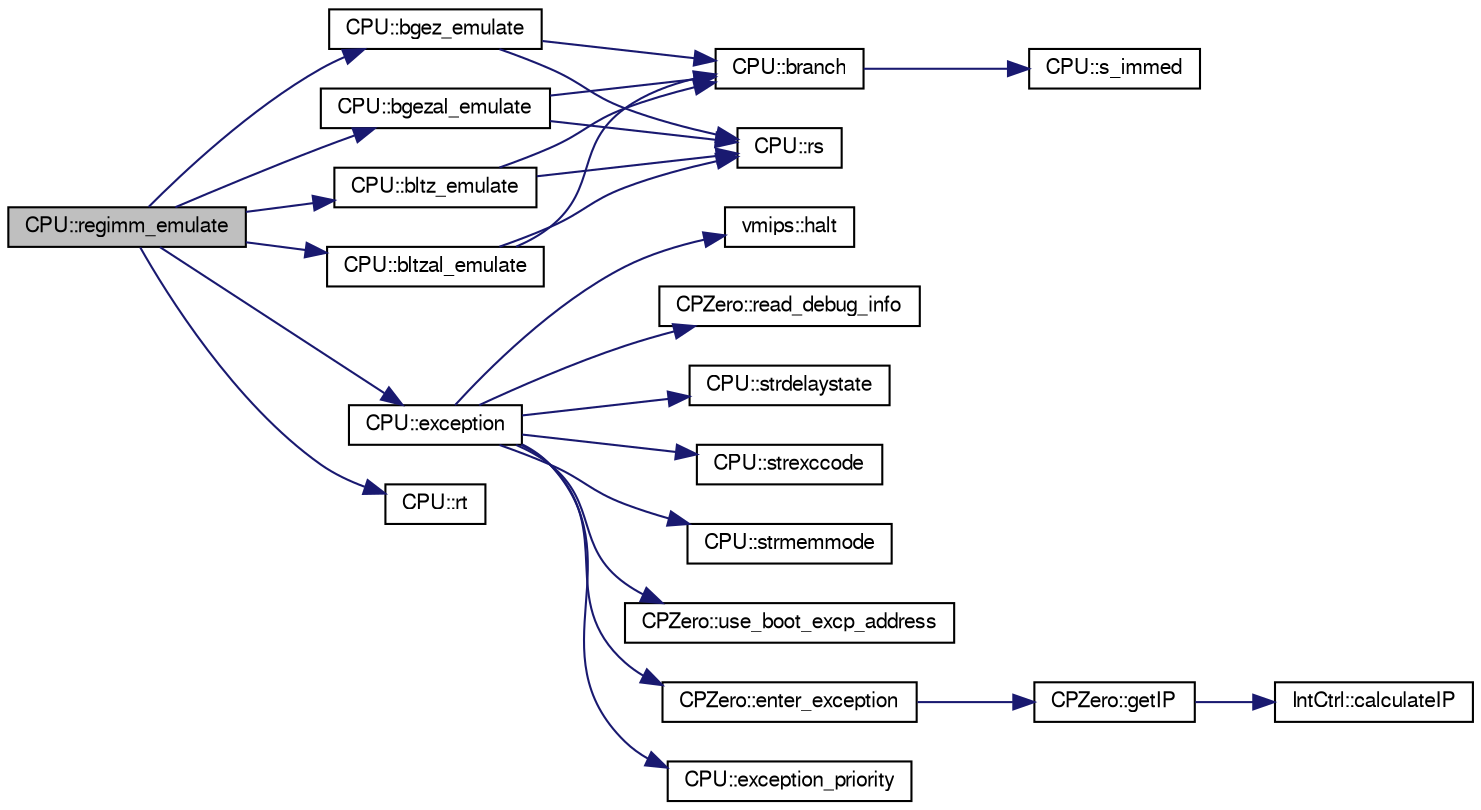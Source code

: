 digraph G
{
  edge [fontname="FreeSans",fontsize="10",labelfontname="FreeSans",labelfontsize="10"];
  node [fontname="FreeSans",fontsize="10",shape=record];
  rankdir=LR;
  Node1 [label="CPU::regimm_emulate",height=0.2,width=0.4,color="black", fillcolor="grey75", style="filled" fontcolor="black"];
  Node1 -> Node2 [color="midnightblue",fontsize="10",style="solid"];
  Node2 [label="CPU::bgez_emulate",height=0.2,width=0.4,color="black", fillcolor="white", style="filled",URL="$classCPU.html#a2a254799bd1e3545a1ec4d0cb65bb46e"];
  Node2 -> Node3 [color="midnightblue",fontsize="10",style="solid"];
  Node3 [label="CPU::branch",height=0.2,width=0.4,color="black", fillcolor="white", style="filled",URL="$classCPU.html#a3a8fb342dcef449afe2b7ee20841baf2"];
  Node3 -> Node4 [color="midnightblue",fontsize="10",style="solid"];
  Node4 [label="CPU::s_immed",height=0.2,width=0.4,color="black", fillcolor="white", style="filled",URL="$classCPU.html#a20fac2a174c994dc0e85e3896fab07f7"];
  Node2 -> Node5 [color="midnightblue",fontsize="10",style="solid"];
  Node5 [label="CPU::rs",height=0.2,width=0.4,color="black", fillcolor="white", style="filled",URL="$classCPU.html#a6a41d0dbc478e502ef7cb599e52a17cc"];
  Node1 -> Node6 [color="midnightblue",fontsize="10",style="solid"];
  Node6 [label="CPU::bgezal_emulate",height=0.2,width=0.4,color="black", fillcolor="white", style="filled",URL="$classCPU.html#a14fa3b5c3dd0d71e36a71d7d3615cac9"];
  Node6 -> Node3 [color="midnightblue",fontsize="10",style="solid"];
  Node6 -> Node5 [color="midnightblue",fontsize="10",style="solid"];
  Node1 -> Node7 [color="midnightblue",fontsize="10",style="solid"];
  Node7 [label="CPU::bltz_emulate",height=0.2,width=0.4,color="black", fillcolor="white", style="filled",URL="$classCPU.html#a646c50f8a1c19a8969417b746006a858"];
  Node7 -> Node3 [color="midnightblue",fontsize="10",style="solid"];
  Node7 -> Node5 [color="midnightblue",fontsize="10",style="solid"];
  Node1 -> Node8 [color="midnightblue",fontsize="10",style="solid"];
  Node8 [label="CPU::bltzal_emulate",height=0.2,width=0.4,color="black", fillcolor="white", style="filled",URL="$classCPU.html#aff3e31b1a382ffc29f1ac7ba522735d8"];
  Node8 -> Node3 [color="midnightblue",fontsize="10",style="solid"];
  Node8 -> Node5 [color="midnightblue",fontsize="10",style="solid"];
  Node1 -> Node9 [color="midnightblue",fontsize="10",style="solid"];
  Node9 [label="CPU::exception",height=0.2,width=0.4,color="black", fillcolor="white", style="filled",URL="$classCPU.html#a585862b2d962819486be215064fce20e"];
  Node9 -> Node10 [color="midnightblue",fontsize="10",style="solid"];
  Node10 [label="CPZero::enter_exception",height=0.2,width=0.4,color="black", fillcolor="white", style="filled",URL="$classCPZero.html#a578fcf97eaf38f17b7fbaf39ccb8c517"];
  Node10 -> Node11 [color="midnightblue",fontsize="10",style="solid"];
  Node11 [label="CPZero::getIP",height=0.2,width=0.4,color="black", fillcolor="white", style="filled",URL="$classCPZero.html#a0559fd806b37245e515fef89ac44284d"];
  Node11 -> Node12 [color="midnightblue",fontsize="10",style="solid"];
  Node12 [label="IntCtrl::calculateIP",height=0.2,width=0.4,color="black", fillcolor="white", style="filled",URL="$classIntCtrl.html#a62f4eae5fbfd7c96852003b02f95c69c"];
  Node9 -> Node13 [color="midnightblue",fontsize="10",style="solid"];
  Node13 [label="CPU::exception_priority",height=0.2,width=0.4,color="black", fillcolor="white", style="filled",URL="$classCPU.html#a3f626e9294073c7863592d0dc701556e"];
  Node9 -> Node14 [color="midnightblue",fontsize="10",style="solid"];
  Node14 [label="vmips::halt",height=0.2,width=0.4,color="black", fillcolor="white", style="filled",URL="$classvmips.html#a59555b31b9b80731838b73a9fb6d9166"];
  Node9 -> Node15 [color="midnightblue",fontsize="10",style="solid"];
  Node15 [label="CPZero::read_debug_info",height=0.2,width=0.4,color="black", fillcolor="white", style="filled",URL="$classCPZero.html#a57001ba4feae636ec47c8b6593e00e74"];
  Node9 -> Node16 [color="midnightblue",fontsize="10",style="solid"];
  Node16 [label="CPU::strdelaystate",height=0.2,width=0.4,color="black", fillcolor="white", style="filled",URL="$classCPU.html#a7849dd448a89f9a7ca3f247ed2b9d757"];
  Node9 -> Node17 [color="midnightblue",fontsize="10",style="solid"];
  Node17 [label="CPU::strexccode",height=0.2,width=0.4,color="black", fillcolor="white", style="filled",URL="$classCPU.html#acff6e2d8359b7ebea9153ea30b6c7596"];
  Node9 -> Node18 [color="midnightblue",fontsize="10",style="solid"];
  Node18 [label="CPU::strmemmode",height=0.2,width=0.4,color="black", fillcolor="white", style="filled",URL="$classCPU.html#a5cc22e9cb5a61f8d0c2b226883974e15"];
  Node9 -> Node19 [color="midnightblue",fontsize="10",style="solid"];
  Node19 [label="CPZero::use_boot_excp_address",height=0.2,width=0.4,color="black", fillcolor="white", style="filled",URL="$classCPZero.html#a92925ab954e16699c7cf01b934487927"];
  Node1 -> Node20 [color="midnightblue",fontsize="10",style="solid"];
  Node20 [label="CPU::rt",height=0.2,width=0.4,color="black", fillcolor="white", style="filled",URL="$classCPU.html#a9697aa735fc4033872a5a6702e6fb60b"];
}
